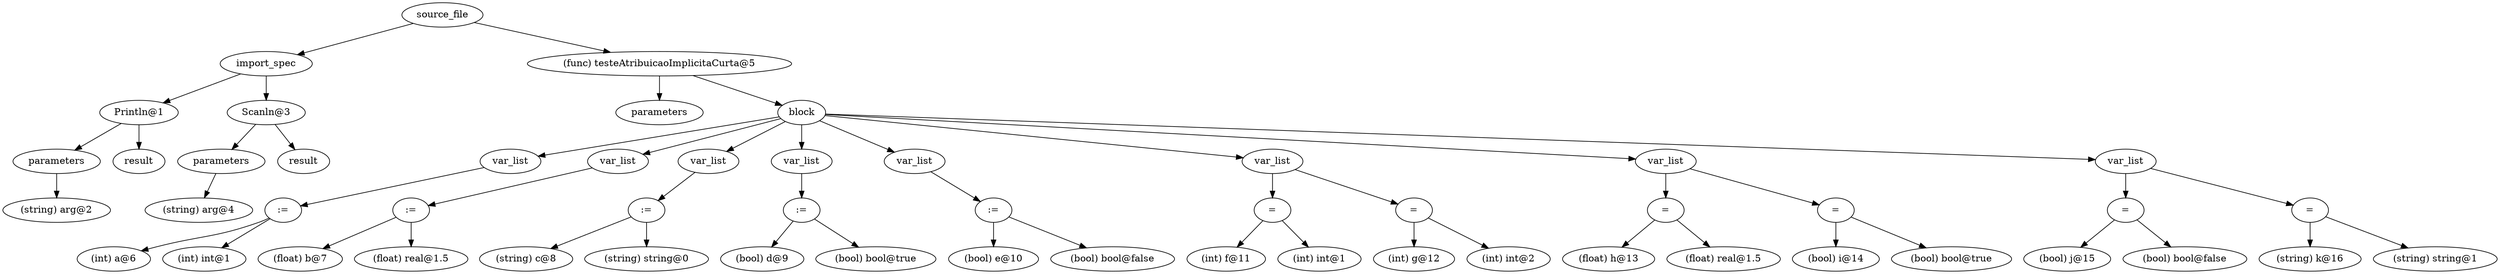 digraph {
graph [ordering="out"];
node0[label="source_file"];
node1[label="import_spec"];
node2[label="Println@1"];
node3[label="parameters"];
node4[label="(string) arg@2"];
node3 -> node4;
node2 -> node3;
node5[label="result"];
node2 -> node5;
node1 -> node2;
node6[label="Scanln@3"];
node7[label="parameters"];
node8[label="(string) arg@4"];
node7 -> node8;
node6 -> node7;
node9[label="result"];
node6 -> node9;
node1 -> node6;
node0 -> node1;
node10[label="(func) testeAtribuicaoImplicitaCurta@5"];
node11[label="parameters"];
node10 -> node11;
node12[label="block"];
node13[label="var_list"];
node14[label=":="];
node15[label="(int) a@6"];
node14 -> node15;
node16[label="(int) int@1"];
node14 -> node16;
node13 -> node14;
node12 -> node13;
node17[label="var_list"];
node18[label=":="];
node19[label="(float) b@7"];
node18 -> node19;
node20[label="(float) real@1.5"];
node18 -> node20;
node17 -> node18;
node12 -> node17;
node21[label="var_list"];
node22[label=":="];
node23[label="(string) c@8"];
node22 -> node23;
node24[label="(string) string@0"];
node22 -> node24;
node21 -> node22;
node12 -> node21;
node25[label="var_list"];
node26[label=":="];
node27[label="(bool) d@9"];
node26 -> node27;
node28[label="(bool) bool@true"];
node26 -> node28;
node25 -> node26;
node12 -> node25;
node29[label="var_list"];
node30[label=":="];
node31[label="(bool) e@10"];
node30 -> node31;
node32[label="(bool) bool@false"];
node30 -> node32;
node29 -> node30;
node12 -> node29;
node33[label="var_list"];
node34[label="="];
node35[label="(int) f@11"];
node34 -> node35;
node36[label="(int) int@1"];
node34 -> node36;
node33 -> node34;
node37[label="="];
node38[label="(int) g@12"];
node37 -> node38;
node39[label="(int) int@2"];
node37 -> node39;
node33 -> node37;
node12 -> node33;
node40[label="var_list"];
node41[label="="];
node42[label="(float) h@13"];
node41 -> node42;
node43[label="(float) real@1.5"];
node41 -> node43;
node40 -> node41;
node44[label="="];
node45[label="(bool) i@14"];
node44 -> node45;
node46[label="(bool) bool@true"];
node44 -> node46;
node40 -> node44;
node12 -> node40;
node47[label="var_list"];
node48[label="="];
node49[label="(bool) j@15"];
node48 -> node49;
node50[label="(bool) bool@false"];
node48 -> node50;
node47 -> node48;
node51[label="="];
node52[label="(string) k@16"];
node51 -> node52;
node53[label="(string) string@1"];
node51 -> node53;
node47 -> node51;
node12 -> node47;
node10 -> node12;
node0 -> node10;
}
